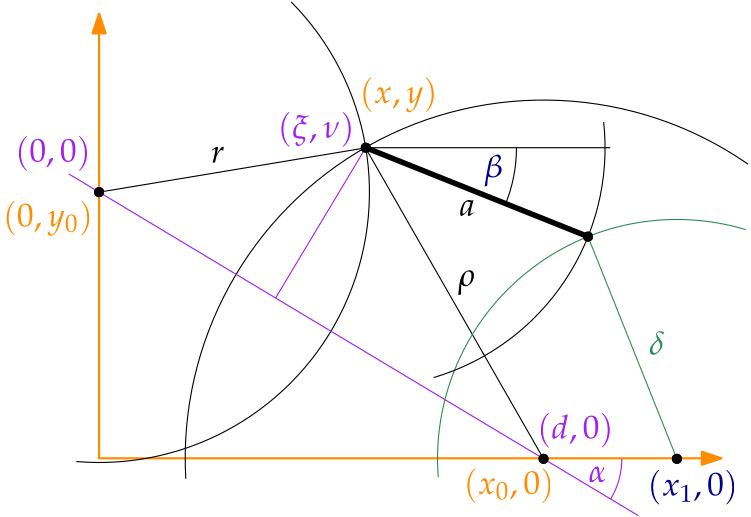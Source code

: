 <?xml version="1.0"?>
<!DOCTYPE ipe SYSTEM "ipe.dtd">
<ipe version="70206" creator="Ipe 7.2.7">
<info created="D:20180301104809" modified="D:20180318235256"/>
<preamble>\usepackage{palatino}
\usepackage[osf,sc]{mathpazo}
\usepackage{amsmath}
</preamble>
<ipestyle name="basic">
<symbol name="arrow/arc(spx)">
<path stroke="sym-stroke" fill="sym-stroke" pen="sym-pen">
0 0 m
-1 0.333 l
-1 -0.333 l
h
</path>
</symbol>
<symbol name="arrow/farc(spx)">
<path stroke="sym-stroke" fill="white" pen="sym-pen">
0 0 m
-1 0.333 l
-1 -0.333 l
h
</path>
</symbol>
<symbol name="arrow/ptarc(spx)">
<path stroke="sym-stroke" fill="sym-stroke" pen="sym-pen">
0 0 m
-1 0.333 l
-0.8 0 l
-1 -0.333 l
h
</path>
</symbol>
<symbol name="arrow/fptarc(spx)">
<path stroke="sym-stroke" fill="white" pen="sym-pen">
0 0 m
-1 0.333 l
-0.8 0 l
-1 -0.333 l
h
</path>
</symbol>
<symbol name="mark/circle(sx)" transformations="translations">
<path fill="sym-stroke">
0.6 0 0 0.6 0 0 e
0.4 0 0 0.4 0 0 e
</path>
</symbol>
<symbol name="mark/disk(sx)" transformations="translations">
<path fill="sym-stroke">
0.6 0 0 0.6 0 0 e
</path>
</symbol>
<symbol name="mark/fdisk(sfx)" transformations="translations">
<group>
<path fill="sym-fill">
0.5 0 0 0.5 0 0 e
</path>
<path fill="sym-stroke" fillrule="eofill">
0.6 0 0 0.6 0 0 e
0.4 0 0 0.4 0 0 e
</path>
</group>
</symbol>
<symbol name="mark/box(sx)" transformations="translations">
<path fill="sym-stroke" fillrule="eofill">
-0.6 -0.6 m
0.6 -0.6 l
0.6 0.6 l
-0.6 0.6 l
h
-0.4 -0.4 m
0.4 -0.4 l
0.4 0.4 l
-0.4 0.4 l
h
</path>
</symbol>
<symbol name="mark/square(sx)" transformations="translations">
<path fill="sym-stroke">
-0.6 -0.6 m
0.6 -0.6 l
0.6 0.6 l
-0.6 0.6 l
h
</path>
</symbol>
<symbol name="mark/fsquare(sfx)" transformations="translations">
<group>
<path fill="sym-fill">
-0.5 -0.5 m
0.5 -0.5 l
0.5 0.5 l
-0.5 0.5 l
h
</path>
<path fill="sym-stroke" fillrule="eofill">
-0.6 -0.6 m
0.6 -0.6 l
0.6 0.6 l
-0.6 0.6 l
h
-0.4 -0.4 m
0.4 -0.4 l
0.4 0.4 l
-0.4 0.4 l
h
</path>
</group>
</symbol>
<symbol name="mark/cross(sx)" transformations="translations">
<group>
<path fill="sym-stroke">
-0.43 -0.57 m
0.57 0.43 l
0.43 0.57 l
-0.57 -0.43 l
h
</path>
<path fill="sym-stroke">
-0.43 0.57 m
0.57 -0.43 l
0.43 -0.57 l
-0.57 0.43 l
h
</path>
</group>
</symbol>
<symbol name="arrow/fnormal(spx)">
<path stroke="sym-stroke" fill="white" pen="sym-pen">
0 0 m
-1 0.333 l
-1 -0.333 l
h
</path>
</symbol>
<symbol name="arrow/pointed(spx)">
<path stroke="sym-stroke" fill="sym-stroke" pen="sym-pen">
0 0 m
-1 0.333 l
-0.8 0 l
-1 -0.333 l
h
</path>
</symbol>
<symbol name="arrow/fpointed(spx)">
<path stroke="sym-stroke" fill="white" pen="sym-pen">
0 0 m
-1 0.333 l
-0.8 0 l
-1 -0.333 l
h
</path>
</symbol>
<symbol name="arrow/linear(spx)">
<path stroke="sym-stroke" pen="sym-pen">
-1 0.333 m
0 0 l
-1 -0.333 l
</path>
</symbol>
<symbol name="arrow/fdouble(spx)">
<path stroke="sym-stroke" fill="white" pen="sym-pen">
0 0 m
-1 0.333 l
-1 -0.333 l
h
-1 0 m
-2 0.333 l
-2 -0.333 l
h
</path>
</symbol>
<symbol name="arrow/double(spx)">
<path stroke="sym-stroke" fill="sym-stroke" pen="sym-pen">
0 0 m
-1 0.333 l
-1 -0.333 l
h
-1 0 m
-2 0.333 l
-2 -0.333 l
h
</path>
</symbol>
<pen name="heavier" value="0.8"/>
<pen name="fat" value="1.2"/>
<pen name="ultrafat" value="2"/>
<symbolsize name="large" value="5"/>
<symbolsize name="small" value="2"/>
<symbolsize name="tiny" value="1.1"/>
<arrowsize name="large" value="10"/>
<arrowsize name="small" value="5"/>
<arrowsize name="tiny" value="3"/>
<color name="red" value="1 0 0"/>
<color name="green" value="0 1 0"/>
<color name="blue" value="0 0 1"/>
<color name="yellow" value="1 1 0"/>
<color name="orange" value="1 0.647 0"/>
<color name="gold" value="1 0.843 0"/>
<color name="purple" value="0.627 0.125 0.941"/>
<color name="gray" value="0.745"/>
<color name="brown" value="0.647 0.165 0.165"/>
<color name="navy" value="0 0 0.502"/>
<color name="pink" value="1 0.753 0.796"/>
<color name="seagreen" value="0.18 0.545 0.341"/>
<color name="turquoise" value="0.251 0.878 0.816"/>
<color name="violet" value="0.933 0.51 0.933"/>
<color name="darkblue" value="0 0 0.545"/>
<color name="darkcyan" value="0 0.545 0.545"/>
<color name="darkgray" value="0.663"/>
<color name="darkgreen" value="0 0.392 0"/>
<color name="darkmagenta" value="0.545 0 0.545"/>
<color name="darkorange" value="1 0.549 0"/>
<color name="darkred" value="0.545 0 0"/>
<color name="lightblue" value="0.678 0.847 0.902"/>
<color name="lightcyan" value="0.878 1 1"/>
<color name="lightgray" value="0.827"/>
<color name="lightgreen" value="0.565 0.933 0.565"/>
<color name="lightyellow" value="1 1 0.878"/>
<dashstyle name="dashed" value="[4] 0"/>
<dashstyle name="dotted" value="[1 3] 0"/>
<dashstyle name="dash dotted" value="[4 2 1 2] 0"/>
<dashstyle name="dash dot dotted" value="[4 2 1 2 1 2] 0"/>
<textsize name="large" value="\large"/>
<textsize name="Large" value="\Large"/>
<textsize name="LARGE" value="\LARGE"/>
<textsize name="huge" value="\huge"/>
<textsize name="Huge" value="\Huge"/>
<textsize name="small" value="\small"/>
<textsize name="footnote" value="\footnotesize"/>
<textsize name="tiny" value="\tiny"/>
<textstyle name="center" begin="\begin{center}" end="\end{center}"/>
<textstyle name="itemize" begin="\begin{itemize}" end="\end{itemize}"/>
<textstyle name="item" begin="\begin{itemize}\item{}" end="\end{itemize}"/>
<gridsize name="4 pts" value="4"/>
<gridsize name="8 pts (~3 mm)" value="8"/>
<gridsize name="16 pts (~6 mm)" value="16"/>
<gridsize name="32 pts (~12 mm)" value="32"/>
<gridsize name="10 pts (~3.5 mm)" value="10"/>
<gridsize name="20 pts (~7 mm)" value="20"/>
<gridsize name="14 pts (~5 mm)" value="14"/>
<gridsize name="28 pts (~10 mm)" value="28"/>
<gridsize name="56 pts (~20 mm)" value="56"/>
<anglesize name="90 deg" value="90"/>
<anglesize name="60 deg" value="60"/>
<anglesize name="45 deg" value="45"/>
<anglesize name="30 deg" value="30"/>
<anglesize name="22.5 deg" value="22.5"/>
<opacity name="10%" value="0.1"/>
<opacity name="30%" value="0.3"/>
<opacity name="50%" value="0.5"/>
<opacity name="75%" value="0.75"/>
<tiling name="falling" angle="-60" step="4" width="1"/>
<tiling name="rising" angle="30" step="4" width="1"/>
</ipestyle>
<page>
<layer name="alpha"/>
<view layers="alpha" active="alpha"/>
<path layer="alpha" matrix="1 0 0 1 -0.00104433 0.18798" stroke="darkorange" pen="heavier" arrow="normal/normal" rarrow="normal/normal">
96 768 m
96 608 l
320 608 l
</path>
<use name="mark/disk(sx)" pos="96 704" size="normal" stroke="black"/>
<use name="mark/disk(sx)" pos="256 608" size="normal" stroke="black"/>
<use name="mark/disk(sx)" pos="192 720" size="normal" stroke="black"/>
<path stroke="black" pen="ultrafat">
192 720 m
272 688 l
</path>
<use matrix="1 0 0 1 16 0" name="mark/disk(sx)" pos="288 608" size="normal" stroke="black"/>
<use name="mark/disk(sx)" pos="272 688" size="normal" stroke="black"/>
<path stroke="purple">
192 720 m
159.529 665.882 l
</path>
<path stroke="black">
192.007 719.96 m
96 704 l
</path>
<path stroke="black">
256 608 m
191.899 719.942 l
</path>
<path stroke="black">
165.16 772.475 m
97.3242 0 0 -97.3242 96 704 87.7862 607.023 a
</path>
<path matrix="1 0 0 1 0 0.151371" stroke="black">
127.213 600.656 m
128.996 0 0 -128.996 256 608 329.629 713.919 a
</path>
<text matrix="1 0 0 1 -144.466 -93.3181" transformations="translations" pos="205.793 784.869" stroke="darkorange" type="label" width="32.474" height="9.355" depth="3.3" valign="baseline" size="large" style="math">(0, y_0)</text>
<text matrix="1 0 0 1 -52.9571 -12.3237" transformations="translations" pos="118.752 727.194" stroke="purple" type="label" width="27.194" height="9.349" depth="3.12" valign="baseline" size="large" style="math">(0,0)</text>
<text matrix="1 0 0 1 134.968 -111.956" transformations="translations" pos="118.752 727.194" stroke="purple" type="label" width="27.493" height="9.349" depth="3.12" valign="baseline" size="large" style="math">(d,0)</text>
<text matrix="1 0 0 1 21.3925 -189.604" transformations="translations" pos="205.793 784.869" stroke="darkorange" type="label" width="32.677" height="9.349" depth="3.12" valign="baseline" size="large" style="math">(x_0, 0)</text>
<path stroke="purple">
85.0782 710.553 m
290.165 587.501 l
</path>
<path stroke="purple">
284.18 608 m
28.1803 0 0 -28.1803 256 608 280.164 593.501 a
</path>
<text matrix="1 0 0 1 153.336 -127.703" transformations="translations" pos="118.752 727.194" stroke="purple" type="label" width="6.611" height="5.784" depth="0.11" valign="baseline" size="large" style="math">\alpha</text>
<text matrix="1 0 0 1 41.4849 -3.72993" transformations="translations" pos="118.752 727.194" stroke="purple" type="label" width="27.72" height="9.349" depth="3.12" valign="baseline" size="large" style="math">(\xi, \nu)</text>
<text matrix="1 0 0 1 -16.0136 -48.8278" transformations="translations" pos="205.793 784.869" stroke="darkorange" type="label" width="28.114" height="9.355" depth="3.3" valign="baseline" size="large" style="math">(x, y)</text>
<path stroke="black">
192 720 m
280 720 l
</path>
<path stroke="black">
246.257 720 m
54.2568 0 0 -54.2568 192 720 242.376 699.85 a
</path>
<text matrix="1 0 0 1 115.642 -17.9023" transformations="translations" pos="118.752 727.194" stroke="darkblue" type="label" width="7.077" height="8.512" depth="3.3" valign="baseline" size="large" style="math">\beta</text>
<path stroke="seagreen">
218.09 601.408 m
86.1626 0 0 -86.1626 304 608 328.816 690.512 a
</path>
<path stroke="seagreen">
304 608 m
272 688 l
</path>
<text matrix="1 0 0 1 175.14 -81.7757" transformations="translations" pos="118.752 727.194" stroke="seagreen" type="label" width="5.774" height="8.51" depth="0.11" valign="baseline" size="large" style="math">\delta</text>
<text matrix="1 0 0 1 106.488 -57.0731" transformations="translations" pos="118.752 727.194" stroke="black" type="label" width="6.276" height="5.786" depth="3.3" valign="baseline" size="large" style="math">\rho</text>
<text matrix="1 0 0 1 17.5324 -12.6473" transformations="translations" pos="118.752 727.194" stroke="black" type="label" width="4.949" height="5.784" depth="0.11" valign="baseline" size="large" style="math">r</text>
<use name="mark/disk(sx)" pos="96 704" size="normal" stroke="black"/>
<use name="mark/disk(sx)" pos="192 720" size="normal" stroke="black"/>
<use name="mark/disk(sx)" pos="272 688" size="normal" stroke="black"/>
<use name="mark/disk(sx)" pos="256 608" size="normal" stroke="black"/>
<use name="mark/disk(sx)" pos="304 608" size="normal" stroke="black"/>
<text matrix="1 0 0 1 106.881 -31.7903" transformations="translations" pos="118.752 727.194" stroke="black" type="label" width="5.786" height="5.784" depth="0.11" valign="baseline" size="large" style="math">a</text>
<path stroke="black">
277.645 729.254 m
86.2506 0 0 -86.2506 191.899 719.942 216.443 637.258 a
</path>
<text matrix="1 0 0 1 174.642 -132.473" transformations="translations" pos="118.752 727.194" stroke="darkblue" type="label" width="32.677" height="9.349" depth="3.12" valign="baseline" size="large" style="math">(x_1,0)</text>
</page>
</ipe>
